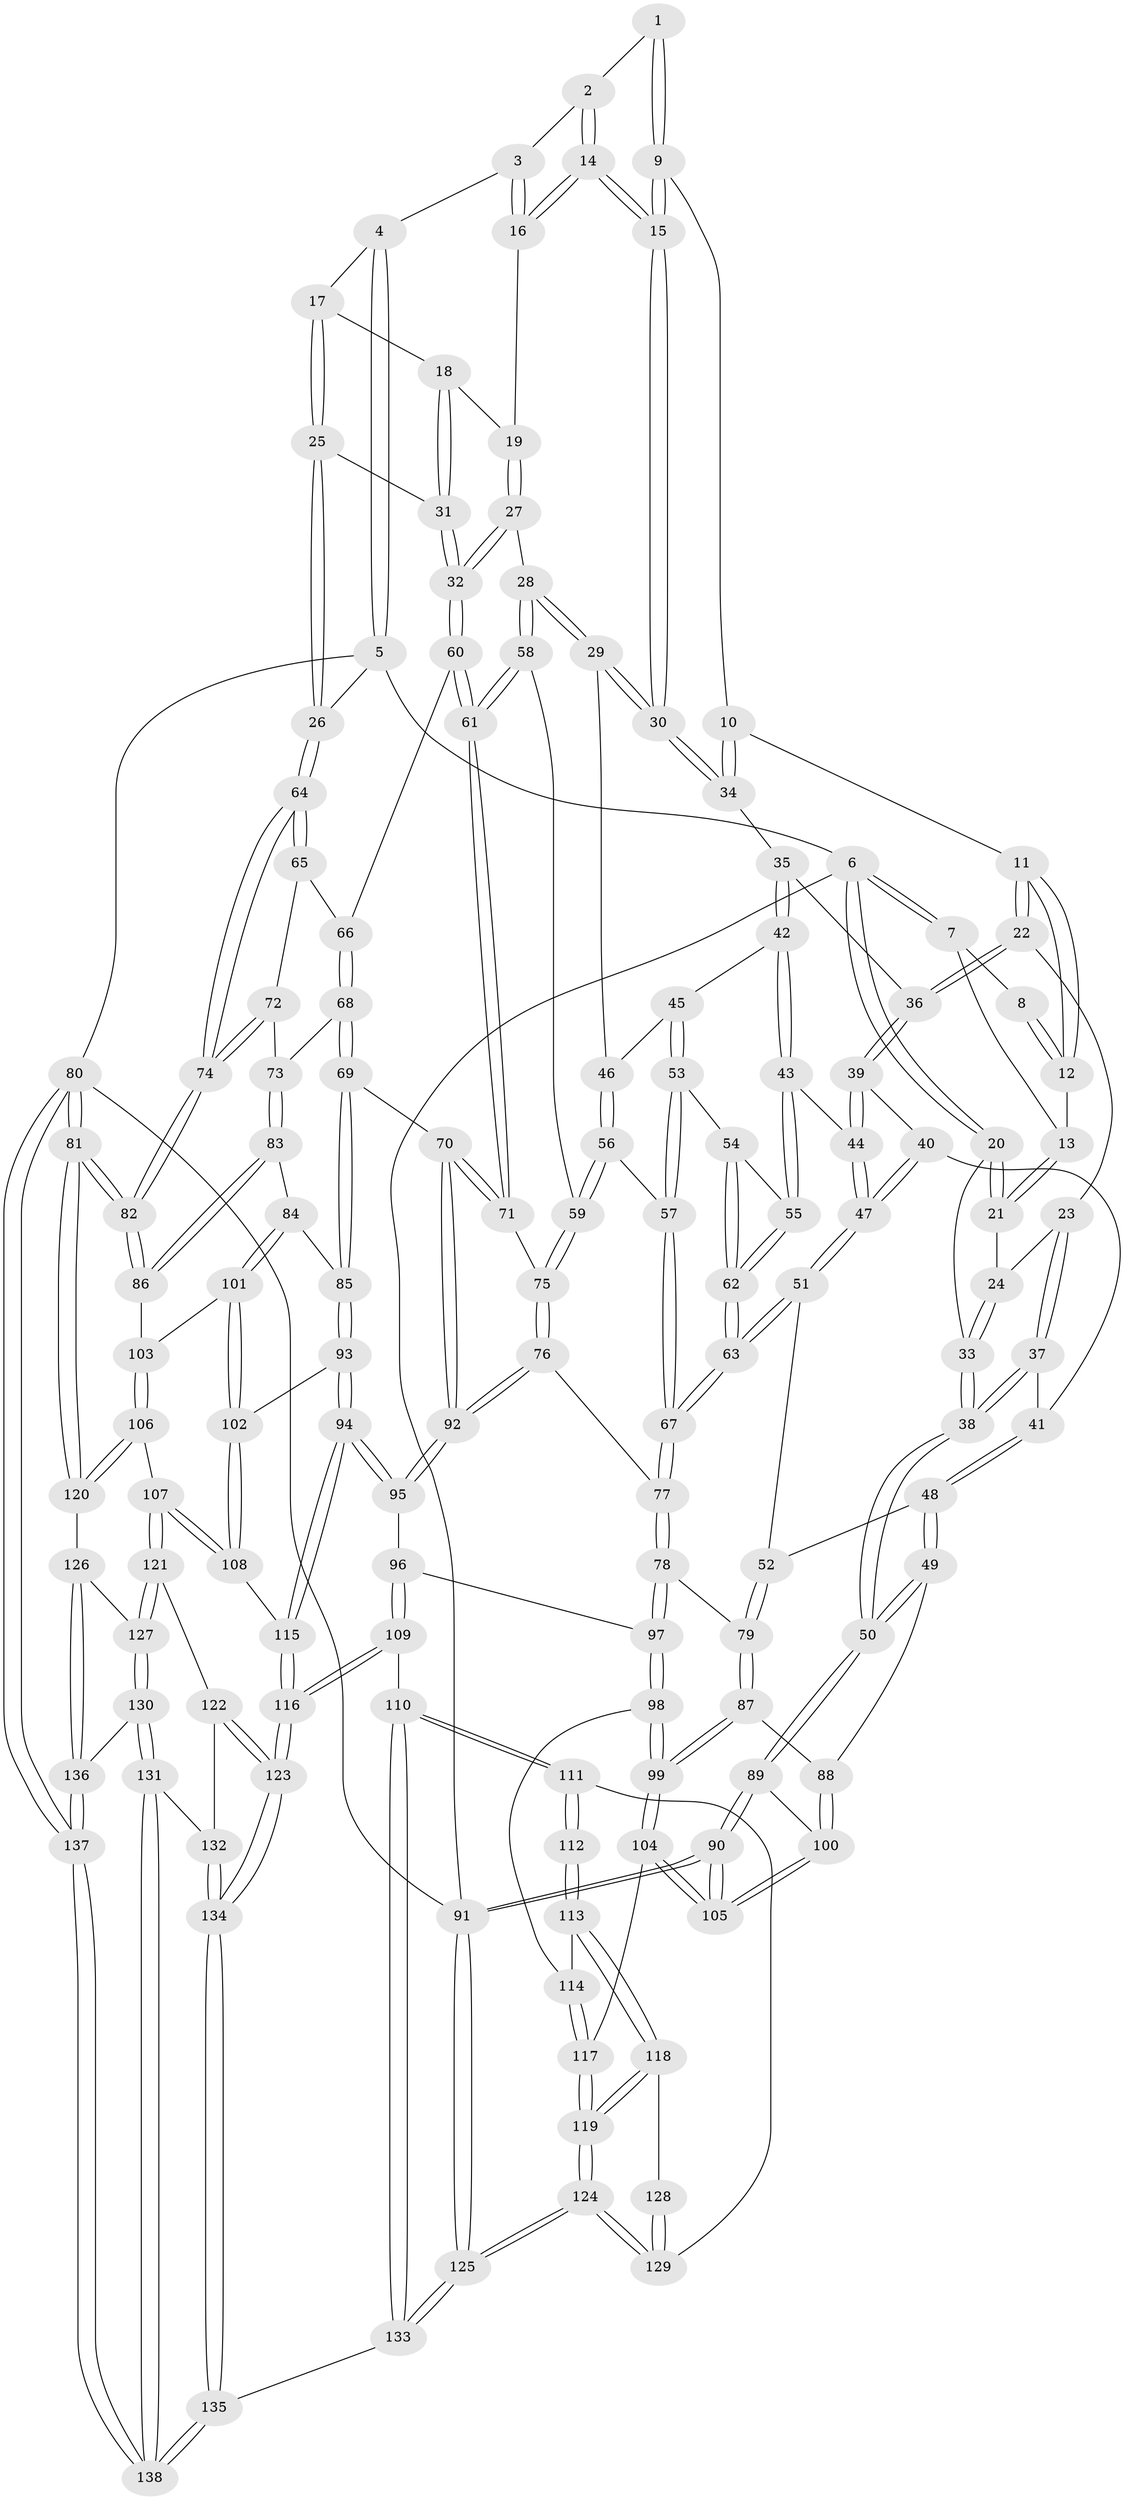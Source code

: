 // coarse degree distribution, {3: 0.7216494845360825, 4: 0.24742268041237114, 2: 0.030927835051546393}
// Generated by graph-tools (version 1.1) at 2025/38/03/04/25 23:38:33]
// undirected, 138 vertices, 342 edges
graph export_dot {
  node [color=gray90,style=filled];
  1 [pos="+0.40949230679121884+0"];
  2 [pos="+0.70135817980312+0"];
  3 [pos="+0.7243089749839803+0"];
  4 [pos="+0.7339413066758604+0"];
  5 [pos="+1+0"];
  6 [pos="+0+0"];
  7 [pos="+0.11706539949153232+0"];
  8 [pos="+0.18595393987985362+0"];
  9 [pos="+0.41943664366700184+0.04780837434580855"];
  10 [pos="+0.2873302488621582+0.10533281847315902"];
  11 [pos="+0.25857786649186665+0.09087361283412457"];
  12 [pos="+0.25065340531944247+0.06961068570021683"];
  13 [pos="+0.10145629667063136+0.05925852867061374"];
  14 [pos="+0.48130735871439073+0.107880286138966"];
  15 [pos="+0.4702041902445084+0.11382783509599564"];
  16 [pos="+0.64465162362423+0.04451486502925495"];
  17 [pos="+0.7691362694269425+0.11435721850440783"];
  18 [pos="+0.7284425730107738+0.12892949436250997"];
  19 [pos="+0.6510775320591553+0.070214305509643"];
  20 [pos="+0+0"];
  21 [pos="+0.09315422082735743+0.09501594473307852"];
  22 [pos="+0.18338206237706095+0.14240062148228455"];
  23 [pos="+0.11306104609145153+0.1316259344999637"];
  24 [pos="+0.0952159852337422+0.10384386969585925"];
  25 [pos="+0.8754473138930912+0.1490980151324011"];
  26 [pos="+1+0.047549654172178366"];
  27 [pos="+0.6088246147095435+0.22979382714531274"];
  28 [pos="+0.5171300369266559+0.23537994312495186"];
  29 [pos="+0.47971853423132743+0.21718571408218562"];
  30 [pos="+0.4767667478741123+0.2011031911593657"];
  31 [pos="+0.7203772006777307+0.2637030314045348"];
  32 [pos="+0.7088614804808654+0.2809896475582679"];
  33 [pos="+0+0.2892261315743469"];
  34 [pos="+0.2927917583367632+0.12470633342939862"];
  35 [pos="+0.3002916590141673+0.21068120278405264"];
  36 [pos="+0.2024718712230178+0.20494462233085825"];
  37 [pos="+0.08809132167347027+0.21113281024081484"];
  38 [pos="+0+0.3041551007748518"];
  39 [pos="+0.1835698505055972+0.24463504799303928"];
  40 [pos="+0.15186064144274186+0.26326883855100014"];
  41 [pos="+0.13487041607655026+0.2633676524826486"];
  42 [pos="+0.3298913693960948+0.2575450117440408"];
  43 [pos="+0.294253371105682+0.29140470947859004"];
  44 [pos="+0.2795420569663562+0.2961931613041575"];
  45 [pos="+0.37344721025303357+0.25997610249852515"];
  46 [pos="+0.427555315736935+0.24861994456814446"];
  47 [pos="+0.21334162524508485+0.35639218340126977"];
  48 [pos="+0.04050772380627663+0.4253952048033818"];
  49 [pos="+0+0.45641015208820507"];
  50 [pos="+0+0.45157815030268733"];
  51 [pos="+0.19566503009160005+0.4077531601707406"];
  52 [pos="+0.1413006355230416+0.41914631397759683"];
  53 [pos="+0.3667647733610822+0.38719941391247736"];
  54 [pos="+0.3368388506214909+0.38067301811968957"];
  55 [pos="+0.3051645801849493+0.33748569879575185"];
  56 [pos="+0.4324850414893929+0.4270556487467092"];
  57 [pos="+0.38632413541185406+0.409905584485152"];
  58 [pos="+0.5340246508982095+0.3854244546022166"];
  59 [pos="+0.43524768883217047+0.43002721839593666"];
  60 [pos="+0.7251219238379111+0.32614401562201784"];
  61 [pos="+0.6183258461848924+0.4409810594103239"];
  62 [pos="+0.2738562929721481+0.4279064454363106"];
  63 [pos="+0.2578624512115104+0.4485753244574883"];
  64 [pos="+1+0.19213900882272628"];
  65 [pos="+0.7729804215306032+0.3366974848798353"];
  66 [pos="+0.7263450877383606+0.32681123965853054"];
  67 [pos="+0.2721461069961548+0.4707145822247463"];
  68 [pos="+0.7718428246469969+0.4993596767532451"];
  69 [pos="+0.6460502523401502+0.562662649583097"];
  70 [pos="+0.6416089195237104+0.5592754348854719"];
  71 [pos="+0.6172789069619192+0.5159180790220174"];
  72 [pos="+0.842608949586694+0.4130491132587733"];
  73 [pos="+0.8136726223300995+0.5068423690690067"];
  74 [pos="+1+0.44144456859255554"];
  75 [pos="+0.43487035740430946+0.517032443694331"];
  76 [pos="+0.41682336485051397+0.5409532567053648"];
  77 [pos="+0.2988428488819806+0.5737030509884552"];
  78 [pos="+0.29757384764338+0.5755875271819865"];
  79 [pos="+0.2193481455565623+0.5941545221091709"];
  80 [pos="+1+1"];
  81 [pos="+1+0.7341575885809519"];
  82 [pos="+1+0.5414492867056564"];
  83 [pos="+0.8447470510791889+0.5352132553929745"];
  84 [pos="+0.78928863790102+0.6404292123151804"];
  85 [pos="+0.6465105792752587+0.563612963622116"];
  86 [pos="+1+0.5431858184865807"];
  87 [pos="+0.16557904018815087+0.6150508605636996"];
  88 [pos="+0.1575511737433403+0.6126214792745357"];
  89 [pos="+0+0.52795769654636"];
  90 [pos="+0+1"];
  91 [pos="+0+1"];
  92 [pos="+0.4880255337383142+0.6513220210429993"];
  93 [pos="+0.6400719004910554+0.6975486997593926"];
  94 [pos="+0.6327560839865362+0.7286854427294257"];
  95 [pos="+0.48721161144289177+0.6583788525400518"];
  96 [pos="+0.46484309675043217+0.6987561589190335"];
  97 [pos="+0.3268273170677832+0.6823024861393635"];
  98 [pos="+0.32275908771898054+0.6963452520154965"];
  99 [pos="+0.1771081894667729+0.7435133168321847"];
  100 [pos="+0.07009162641683635+0.6841044861986332"];
  101 [pos="+0.7932369766628447+0.6498889448913234"];
  102 [pos="+0.7815179956724322+0.6744320321011797"];
  103 [pos="+0.8579834202438903+0.6704970517684948"];
  104 [pos="+0.15611792154156823+0.8097667211672678"];
  105 [pos="+0.05619984061621136+0.8454509471914355"];
  106 [pos="+0.8786173195932754+0.7869560633672915"];
  107 [pos="+0.8230515690281547+0.8252033858733403"];
  108 [pos="+0.7589040587629565+0.7756978245556084"];
  109 [pos="+0.48511400817380423+0.8441256320126397"];
  110 [pos="+0.47693576139054816+0.8480053718702034"];
  111 [pos="+0.462697674837182+0.848903117721497"];
  112 [pos="+0.4158523954069138+0.8319625302701017"];
  113 [pos="+0.32706279765024404+0.7312092328981686"];
  114 [pos="+0.3253372876995039+0.726152727022048"];
  115 [pos="+0.6379524618099265+0.7786578920423709"];
  116 [pos="+0.5817589025246065+0.8547395465656888"];
  117 [pos="+0.18133732014294873+0.8199758104314316"];
  118 [pos="+0.2704572854824724+0.8565971502710741"];
  119 [pos="+0.25274284300967886+0.8643754316087447"];
  120 [pos="+1+0.7624350592299439"];
  121 [pos="+0.8223271522631735+0.8524049190922338"];
  122 [pos="+0.78368703104717+0.8876323393933048"];
  123 [pos="+0.6026828043531756+0.8902593830515191"];
  124 [pos="+0.2763546605451148+1"];
  125 [pos="+0.23871635954345438+1"];
  126 [pos="+0.9519571026474049+0.908162603494894"];
  127 [pos="+0.8865074690680015+0.929089665476047"];
  128 [pos="+0.2857014766128672+0.8557422757481197"];
  129 [pos="+0.37468449127461195+0.9316077404430017"];
  130 [pos="+0.8853240505832707+0.9389106972518074"];
  131 [pos="+0.8577915144021035+1"];
  132 [pos="+0.7640996114744746+0.9512204426203167"];
  133 [pos="+0.4313580001938469+1"];
  134 [pos="+0.6374349377148839+1"];
  135 [pos="+0.6209927025036838+1"];
  136 [pos="+0.9882595678361973+1"];
  137 [pos="+1+1"];
  138 [pos="+0.8822068139320954+1"];
  1 -- 2;
  1 -- 9;
  1 -- 9;
  2 -- 3;
  2 -- 14;
  2 -- 14;
  3 -- 4;
  3 -- 16;
  3 -- 16;
  4 -- 5;
  4 -- 5;
  4 -- 17;
  5 -- 6;
  5 -- 26;
  5 -- 80;
  6 -- 7;
  6 -- 7;
  6 -- 20;
  6 -- 20;
  6 -- 91;
  7 -- 8;
  7 -- 13;
  8 -- 12;
  8 -- 12;
  9 -- 10;
  9 -- 15;
  9 -- 15;
  10 -- 11;
  10 -- 34;
  10 -- 34;
  11 -- 12;
  11 -- 12;
  11 -- 22;
  11 -- 22;
  12 -- 13;
  13 -- 21;
  13 -- 21;
  14 -- 15;
  14 -- 15;
  14 -- 16;
  14 -- 16;
  15 -- 30;
  15 -- 30;
  16 -- 19;
  17 -- 18;
  17 -- 25;
  17 -- 25;
  18 -- 19;
  18 -- 31;
  18 -- 31;
  19 -- 27;
  19 -- 27;
  20 -- 21;
  20 -- 21;
  20 -- 33;
  21 -- 24;
  22 -- 23;
  22 -- 36;
  22 -- 36;
  23 -- 24;
  23 -- 37;
  23 -- 37;
  24 -- 33;
  24 -- 33;
  25 -- 26;
  25 -- 26;
  25 -- 31;
  26 -- 64;
  26 -- 64;
  27 -- 28;
  27 -- 32;
  27 -- 32;
  28 -- 29;
  28 -- 29;
  28 -- 58;
  28 -- 58;
  29 -- 30;
  29 -- 30;
  29 -- 46;
  30 -- 34;
  30 -- 34;
  31 -- 32;
  31 -- 32;
  32 -- 60;
  32 -- 60;
  33 -- 38;
  33 -- 38;
  34 -- 35;
  35 -- 36;
  35 -- 42;
  35 -- 42;
  36 -- 39;
  36 -- 39;
  37 -- 38;
  37 -- 38;
  37 -- 41;
  38 -- 50;
  38 -- 50;
  39 -- 40;
  39 -- 44;
  39 -- 44;
  40 -- 41;
  40 -- 47;
  40 -- 47;
  41 -- 48;
  41 -- 48;
  42 -- 43;
  42 -- 43;
  42 -- 45;
  43 -- 44;
  43 -- 55;
  43 -- 55;
  44 -- 47;
  44 -- 47;
  45 -- 46;
  45 -- 53;
  45 -- 53;
  46 -- 56;
  46 -- 56;
  47 -- 51;
  47 -- 51;
  48 -- 49;
  48 -- 49;
  48 -- 52;
  49 -- 50;
  49 -- 50;
  49 -- 88;
  50 -- 89;
  50 -- 89;
  51 -- 52;
  51 -- 63;
  51 -- 63;
  52 -- 79;
  52 -- 79;
  53 -- 54;
  53 -- 57;
  53 -- 57;
  54 -- 55;
  54 -- 62;
  54 -- 62;
  55 -- 62;
  55 -- 62;
  56 -- 57;
  56 -- 59;
  56 -- 59;
  57 -- 67;
  57 -- 67;
  58 -- 59;
  58 -- 61;
  58 -- 61;
  59 -- 75;
  59 -- 75;
  60 -- 61;
  60 -- 61;
  60 -- 66;
  61 -- 71;
  61 -- 71;
  62 -- 63;
  62 -- 63;
  63 -- 67;
  63 -- 67;
  64 -- 65;
  64 -- 65;
  64 -- 74;
  64 -- 74;
  65 -- 66;
  65 -- 72;
  66 -- 68;
  66 -- 68;
  67 -- 77;
  67 -- 77;
  68 -- 69;
  68 -- 69;
  68 -- 73;
  69 -- 70;
  69 -- 85;
  69 -- 85;
  70 -- 71;
  70 -- 71;
  70 -- 92;
  70 -- 92;
  71 -- 75;
  72 -- 73;
  72 -- 74;
  72 -- 74;
  73 -- 83;
  73 -- 83;
  74 -- 82;
  74 -- 82;
  75 -- 76;
  75 -- 76;
  76 -- 77;
  76 -- 92;
  76 -- 92;
  77 -- 78;
  77 -- 78;
  78 -- 79;
  78 -- 97;
  78 -- 97;
  79 -- 87;
  79 -- 87;
  80 -- 81;
  80 -- 81;
  80 -- 137;
  80 -- 137;
  80 -- 91;
  81 -- 82;
  81 -- 82;
  81 -- 120;
  81 -- 120;
  82 -- 86;
  82 -- 86;
  83 -- 84;
  83 -- 86;
  83 -- 86;
  84 -- 85;
  84 -- 101;
  84 -- 101;
  85 -- 93;
  85 -- 93;
  86 -- 103;
  87 -- 88;
  87 -- 99;
  87 -- 99;
  88 -- 100;
  88 -- 100;
  89 -- 90;
  89 -- 90;
  89 -- 100;
  90 -- 91;
  90 -- 91;
  90 -- 105;
  90 -- 105;
  91 -- 125;
  91 -- 125;
  92 -- 95;
  92 -- 95;
  93 -- 94;
  93 -- 94;
  93 -- 102;
  94 -- 95;
  94 -- 95;
  94 -- 115;
  94 -- 115;
  95 -- 96;
  96 -- 97;
  96 -- 109;
  96 -- 109;
  97 -- 98;
  97 -- 98;
  98 -- 99;
  98 -- 99;
  98 -- 114;
  99 -- 104;
  99 -- 104;
  100 -- 105;
  100 -- 105;
  101 -- 102;
  101 -- 102;
  101 -- 103;
  102 -- 108;
  102 -- 108;
  103 -- 106;
  103 -- 106;
  104 -- 105;
  104 -- 105;
  104 -- 117;
  106 -- 107;
  106 -- 120;
  106 -- 120;
  107 -- 108;
  107 -- 108;
  107 -- 121;
  107 -- 121;
  108 -- 115;
  109 -- 110;
  109 -- 116;
  109 -- 116;
  110 -- 111;
  110 -- 111;
  110 -- 133;
  110 -- 133;
  111 -- 112;
  111 -- 112;
  111 -- 129;
  112 -- 113;
  112 -- 113;
  113 -- 114;
  113 -- 118;
  113 -- 118;
  114 -- 117;
  114 -- 117;
  115 -- 116;
  115 -- 116;
  116 -- 123;
  116 -- 123;
  117 -- 119;
  117 -- 119;
  118 -- 119;
  118 -- 119;
  118 -- 128;
  119 -- 124;
  119 -- 124;
  120 -- 126;
  121 -- 122;
  121 -- 127;
  121 -- 127;
  122 -- 123;
  122 -- 123;
  122 -- 132;
  123 -- 134;
  123 -- 134;
  124 -- 125;
  124 -- 125;
  124 -- 129;
  124 -- 129;
  125 -- 133;
  125 -- 133;
  126 -- 127;
  126 -- 136;
  126 -- 136;
  127 -- 130;
  127 -- 130;
  128 -- 129;
  128 -- 129;
  130 -- 131;
  130 -- 131;
  130 -- 136;
  131 -- 132;
  131 -- 138;
  131 -- 138;
  132 -- 134;
  132 -- 134;
  133 -- 135;
  134 -- 135;
  134 -- 135;
  135 -- 138;
  135 -- 138;
  136 -- 137;
  136 -- 137;
  137 -- 138;
  137 -- 138;
}
